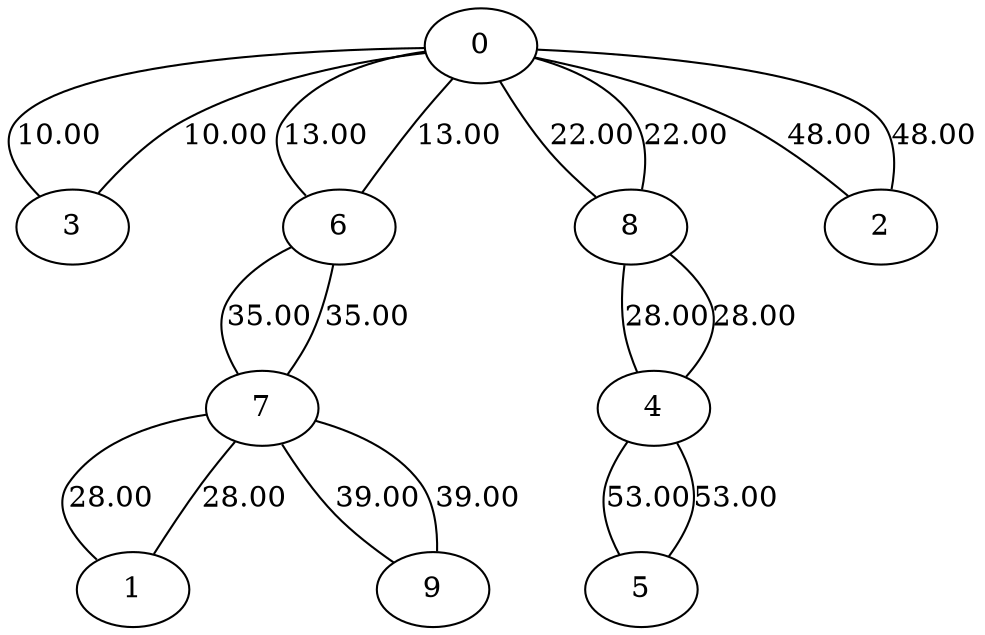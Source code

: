 graph sample {
0 -- 3 [label=10.00];
3 -- 0 [label=10.00];
0 -- 6 [label=13.00];
6 -- 0 [label=13.00];
0 -- 8 [label=22.00];
8 -- 0 [label=22.00];
8 -- 4 [label=28.00];
4 -- 8 [label=28.00];
6 -- 7 [label=35.00];
7 -- 6 [label=35.00];
7 -- 1 [label=28.00];
1 -- 7 [label=28.00];
7 -- 9 [label=39.00];
9 -- 7 [label=39.00];
0 -- 2 [label=48.00];
2 -- 0 [label=48.00];
4 -- 5 [label=53.00];
5 -- 4 [label=53.00];
}
